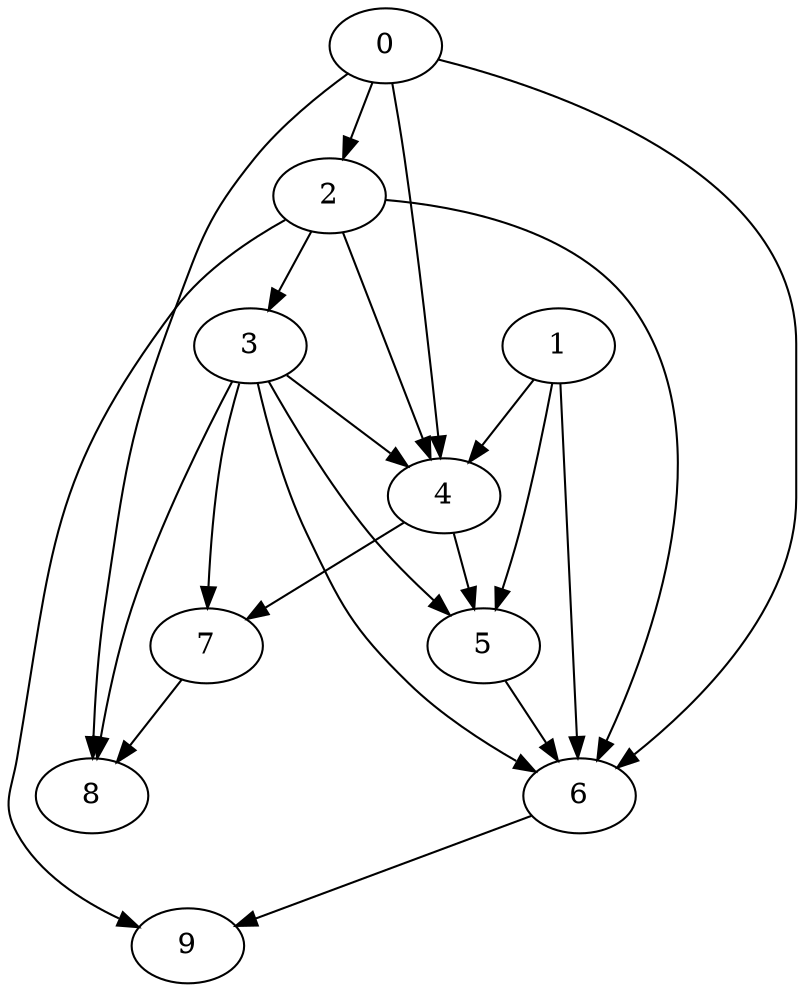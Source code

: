 digraph "Random_Nodes_10_Density_2.10_CCR_1.00_WeightType_Random#2" {
	graph ["Duplicate states"=0,
		GraphType=Random,
		"Max states in OPEN"=0,
		Modes="120000ms; topo-ordered tasks, ; Pruning: task equivalence, fixed order ready list, ; F-value: ; Optimisation: best schedule length (\
SL) optimisation on equal, ",
		NumberOfTasks=10,
		"Pruned using list schedule length"=1,
		"States removed from OPEN"=0,
		TargetSystem="Homogeneous-2",
		"Time to schedule (ms)"=96,
		"Total idle time"=50,
		"Total schedule length"=90,
		"Total sequential time"=128,
		"Total states created"=2
	];
	0	["Finish time"=13,
		Processor=0,
		"Start time"=0,
		Weight=13];
	2	["Finish time"=30,
		Processor=0,
		"Start time"=13,
		Weight=17];
	0 -> 2	[Weight=2];
	4	["Finish time"=55,
		Processor=0,
		"Start time"=38,
		Weight=17];
	0 -> 4	[Weight=7];
	6	["Finish time"=84,
		Processor=0,
		"Start time"=63,
		Weight=21];
	0 -> 6	[Weight=3];
	8	["Finish time"=88,
		Processor=1,
		"Start time"=78,
		Weight=10];
	0 -> 8	[Weight=8];
	3	["Finish time"=38,
		Processor=0,
		"Start time"=30,
		Weight=8];
	2 -> 3	[Weight=4];
	2 -> 4	[Weight=8];
	2 -> 6	[Weight=9];
	9	["Finish time"=90,
		Processor=0,
		"Start time"=84,
		Weight=6];
	2 -> 9	[Weight=7];
	1	["Finish time"=15,
		Processor=1,
		"Start time"=0,
		Weight=15];
	1 -> 4	[Weight=3];
	5	["Finish time"=63,
		Processor=0,
		"Start time"=55,
		Weight=8];
	1 -> 5	[Weight=5];
	1 -> 6	[Weight=9];
	3 -> 4	[Weight=2];
	3 -> 5	[Weight=7];
	3 -> 6	[Weight=9];
	7	["Finish time"=78,
		Processor=1,
		"Start time"=65,
		Weight=13];
	3 -> 7	[Weight=6];
	3 -> 8	[Weight=7];
	4 -> 5	[Weight=8];
	4 -> 7	[Weight=10];
	5 -> 6	[Weight=3];
	6 -> 9	[Weight=7];
	7 -> 8	[Weight=4];
}
